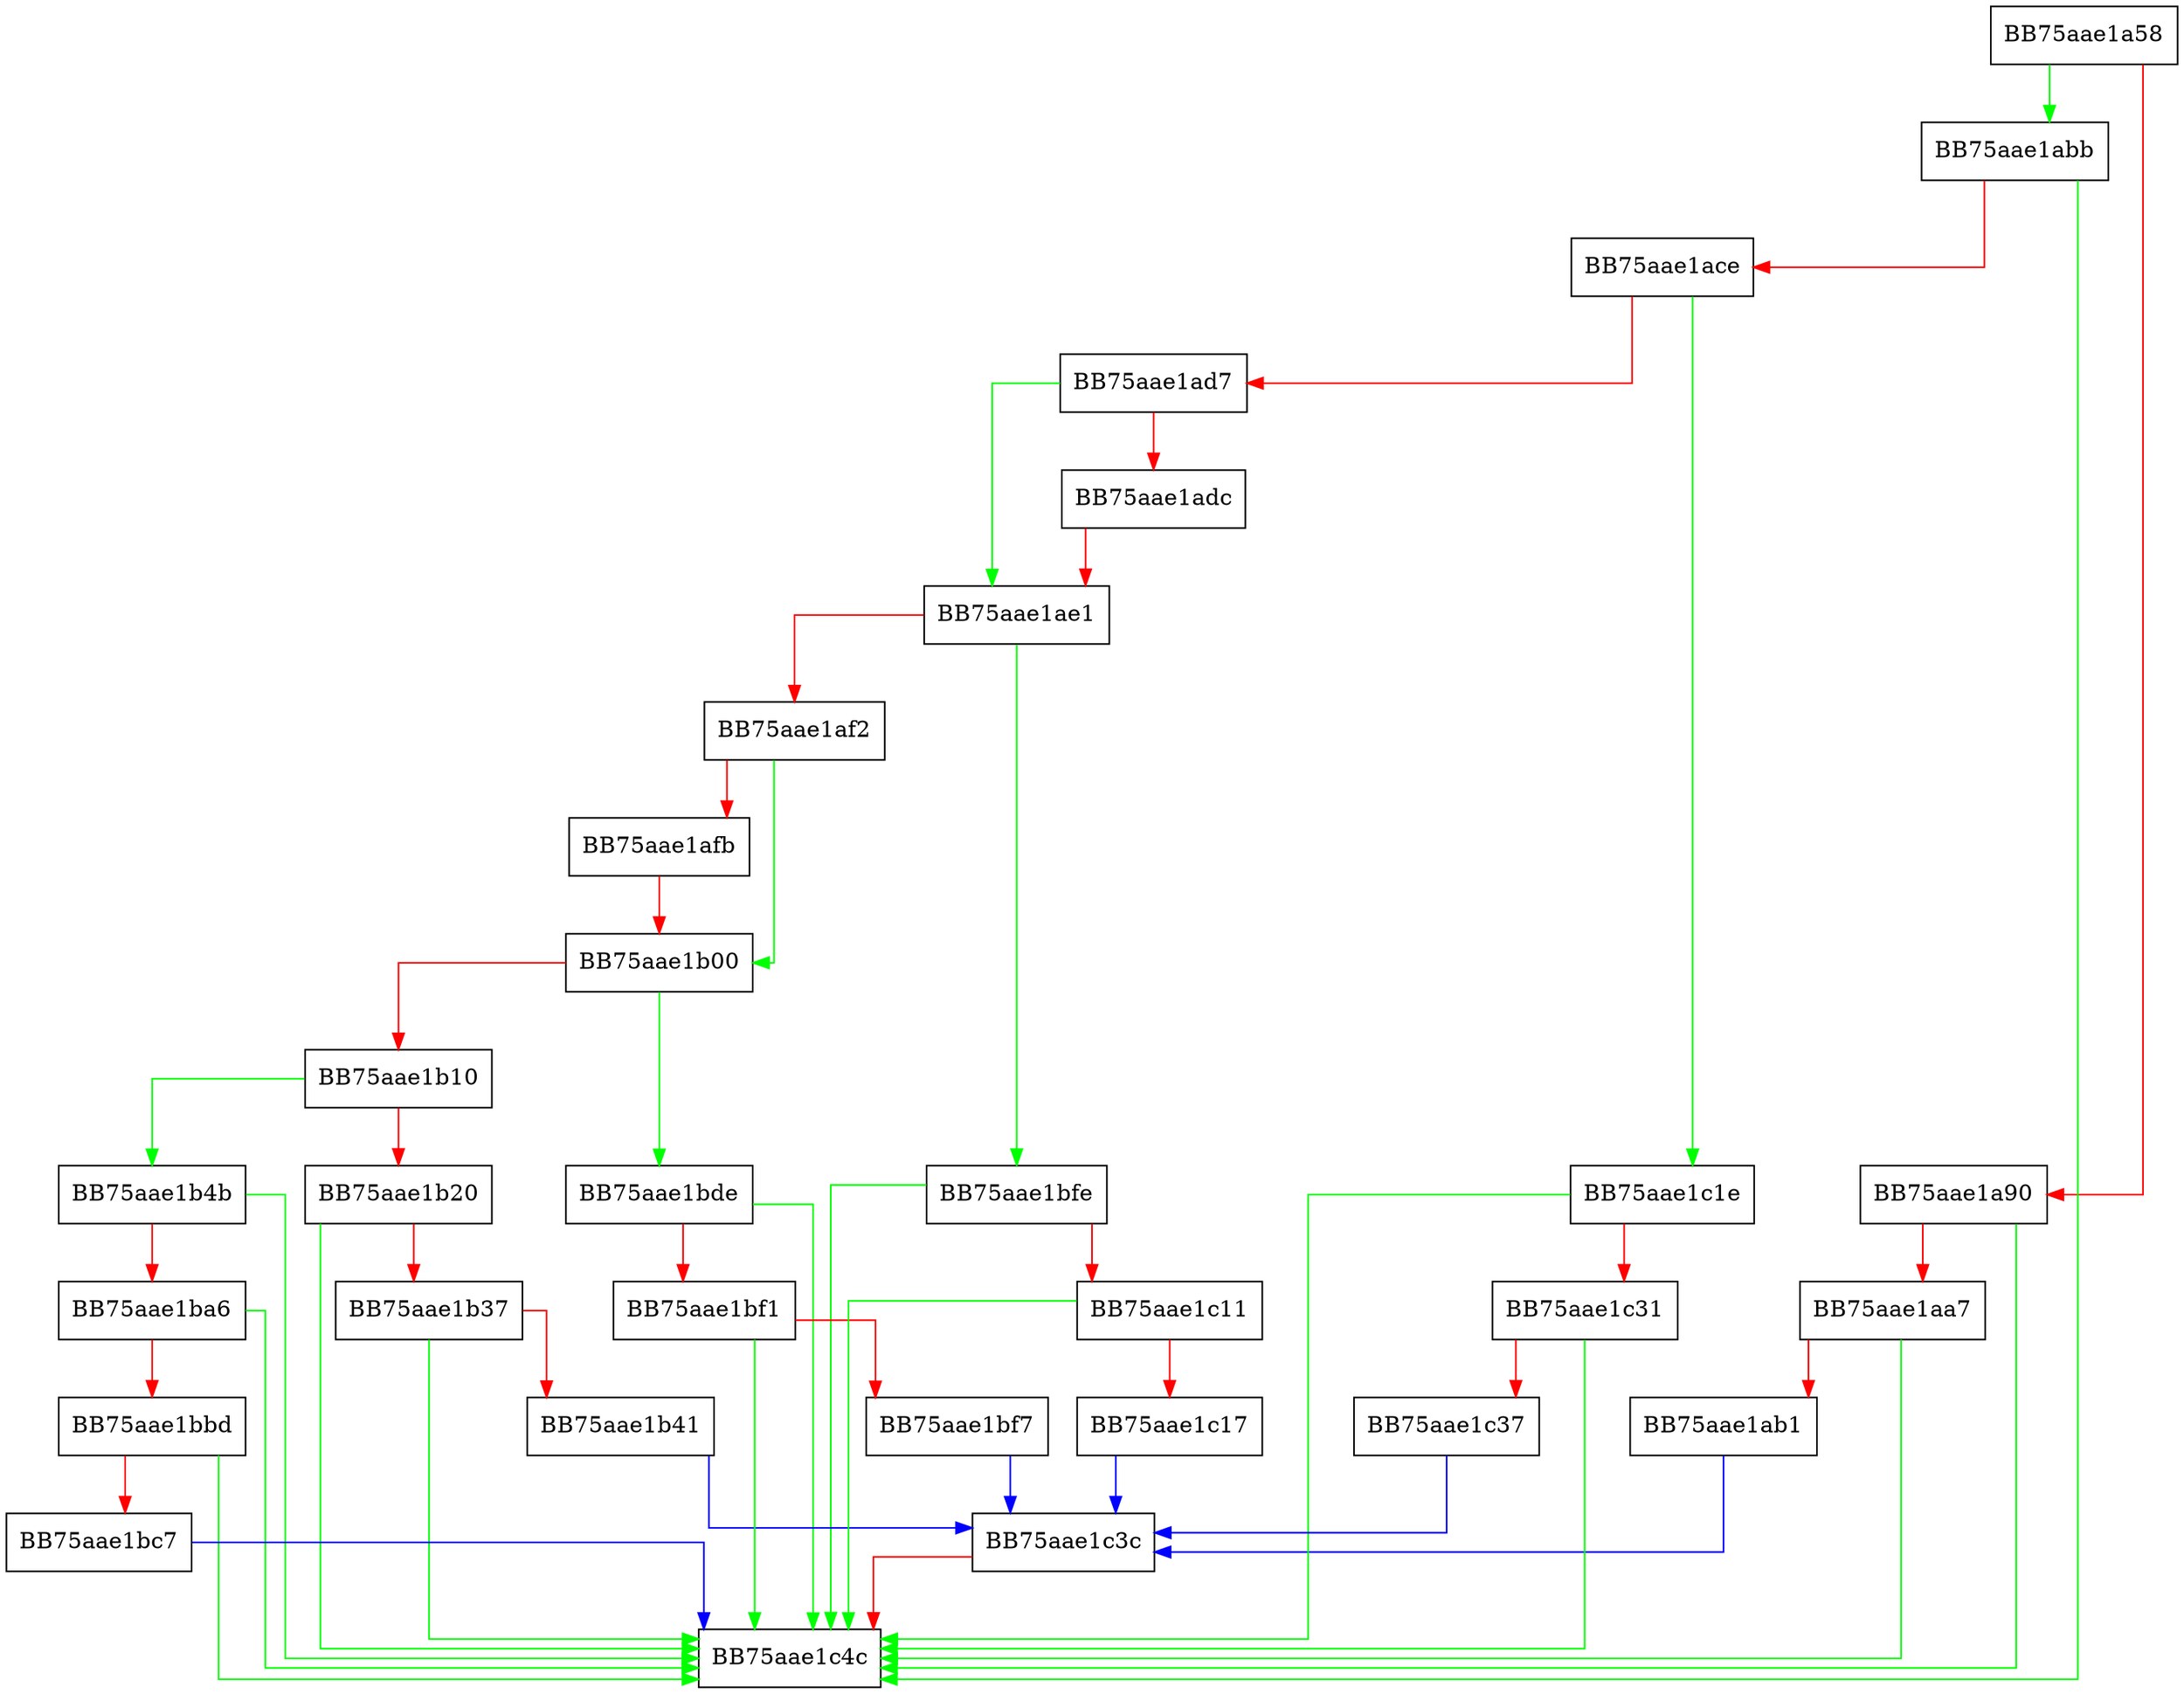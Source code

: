 digraph SendPropBagNotification {
  node [shape="box"];
  graph [splines=ortho];
  BB75aae1a58 -> BB75aae1abb [color="green"];
  BB75aae1a58 -> BB75aae1a90 [color="red"];
  BB75aae1a90 -> BB75aae1c4c [color="green"];
  BB75aae1a90 -> BB75aae1aa7 [color="red"];
  BB75aae1aa7 -> BB75aae1c4c [color="green"];
  BB75aae1aa7 -> BB75aae1ab1 [color="red"];
  BB75aae1ab1 -> BB75aae1c3c [color="blue"];
  BB75aae1abb -> BB75aae1c4c [color="green"];
  BB75aae1abb -> BB75aae1ace [color="red"];
  BB75aae1ace -> BB75aae1c1e [color="green"];
  BB75aae1ace -> BB75aae1ad7 [color="red"];
  BB75aae1ad7 -> BB75aae1ae1 [color="green"];
  BB75aae1ad7 -> BB75aae1adc [color="red"];
  BB75aae1adc -> BB75aae1ae1 [color="red"];
  BB75aae1ae1 -> BB75aae1bfe [color="green"];
  BB75aae1ae1 -> BB75aae1af2 [color="red"];
  BB75aae1af2 -> BB75aae1b00 [color="green"];
  BB75aae1af2 -> BB75aae1afb [color="red"];
  BB75aae1afb -> BB75aae1b00 [color="red"];
  BB75aae1b00 -> BB75aae1bde [color="green"];
  BB75aae1b00 -> BB75aae1b10 [color="red"];
  BB75aae1b10 -> BB75aae1b4b [color="green"];
  BB75aae1b10 -> BB75aae1b20 [color="red"];
  BB75aae1b20 -> BB75aae1c4c [color="green"];
  BB75aae1b20 -> BB75aae1b37 [color="red"];
  BB75aae1b37 -> BB75aae1c4c [color="green"];
  BB75aae1b37 -> BB75aae1b41 [color="red"];
  BB75aae1b41 -> BB75aae1c3c [color="blue"];
  BB75aae1b4b -> BB75aae1c4c [color="green"];
  BB75aae1b4b -> BB75aae1ba6 [color="red"];
  BB75aae1ba6 -> BB75aae1c4c [color="green"];
  BB75aae1ba6 -> BB75aae1bbd [color="red"];
  BB75aae1bbd -> BB75aae1c4c [color="green"];
  BB75aae1bbd -> BB75aae1bc7 [color="red"];
  BB75aae1bc7 -> BB75aae1c4c [color="blue"];
  BB75aae1bde -> BB75aae1c4c [color="green"];
  BB75aae1bde -> BB75aae1bf1 [color="red"];
  BB75aae1bf1 -> BB75aae1c4c [color="green"];
  BB75aae1bf1 -> BB75aae1bf7 [color="red"];
  BB75aae1bf7 -> BB75aae1c3c [color="blue"];
  BB75aae1bfe -> BB75aae1c4c [color="green"];
  BB75aae1bfe -> BB75aae1c11 [color="red"];
  BB75aae1c11 -> BB75aae1c4c [color="green"];
  BB75aae1c11 -> BB75aae1c17 [color="red"];
  BB75aae1c17 -> BB75aae1c3c [color="blue"];
  BB75aae1c1e -> BB75aae1c4c [color="green"];
  BB75aae1c1e -> BB75aae1c31 [color="red"];
  BB75aae1c31 -> BB75aae1c4c [color="green"];
  BB75aae1c31 -> BB75aae1c37 [color="red"];
  BB75aae1c37 -> BB75aae1c3c [color="blue"];
  BB75aae1c3c -> BB75aae1c4c [color="red"];
}
